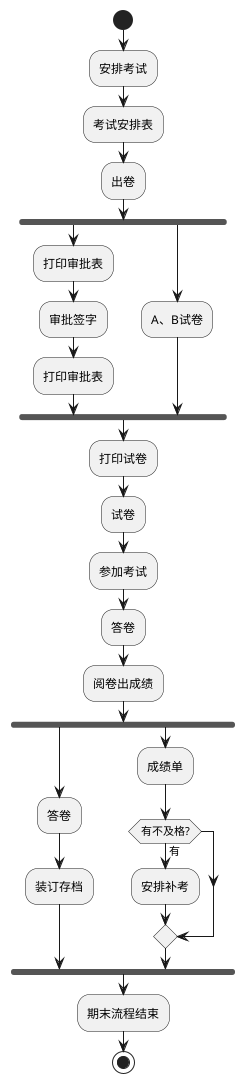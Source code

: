 @startuml
start
:安排考试;
:考试安排表;
:出卷;
fork
:打印审批表;
:审批签字;
:打印审批表;
fork again
:A、B试卷;
end fork
:打印试卷;
:试卷;
:参加考试;
:答卷;
:阅卷出成绩;
fork
:答卷;
:装订存档;
fork again
:成绩单;
if(有不及格?) then (有)
:安排补考;
endif
end fork
:期末流程结束;
stop
@enduml